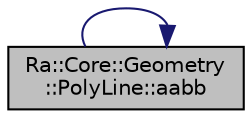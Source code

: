 digraph "Ra::Core::Geometry::PolyLine::aabb"
{
 // INTERACTIVE_SVG=YES
 // LATEX_PDF_SIZE
  edge [fontname="Helvetica",fontsize="10",labelfontname="Helvetica",labelfontsize="10"];
  node [fontname="Helvetica",fontsize="10",shape=record];
  rankdir="LR";
  Node1 [label="Ra::Core::Geometry\l::PolyLine::aabb",height=0.2,width=0.4,color="black", fillcolor="grey75", style="filled", fontcolor="black",tooltip="Get the aabb of the polyline."];
  Node1 -> Node1 [color="midnightblue",fontsize="10",style="solid",fontname="Helvetica"];
}
